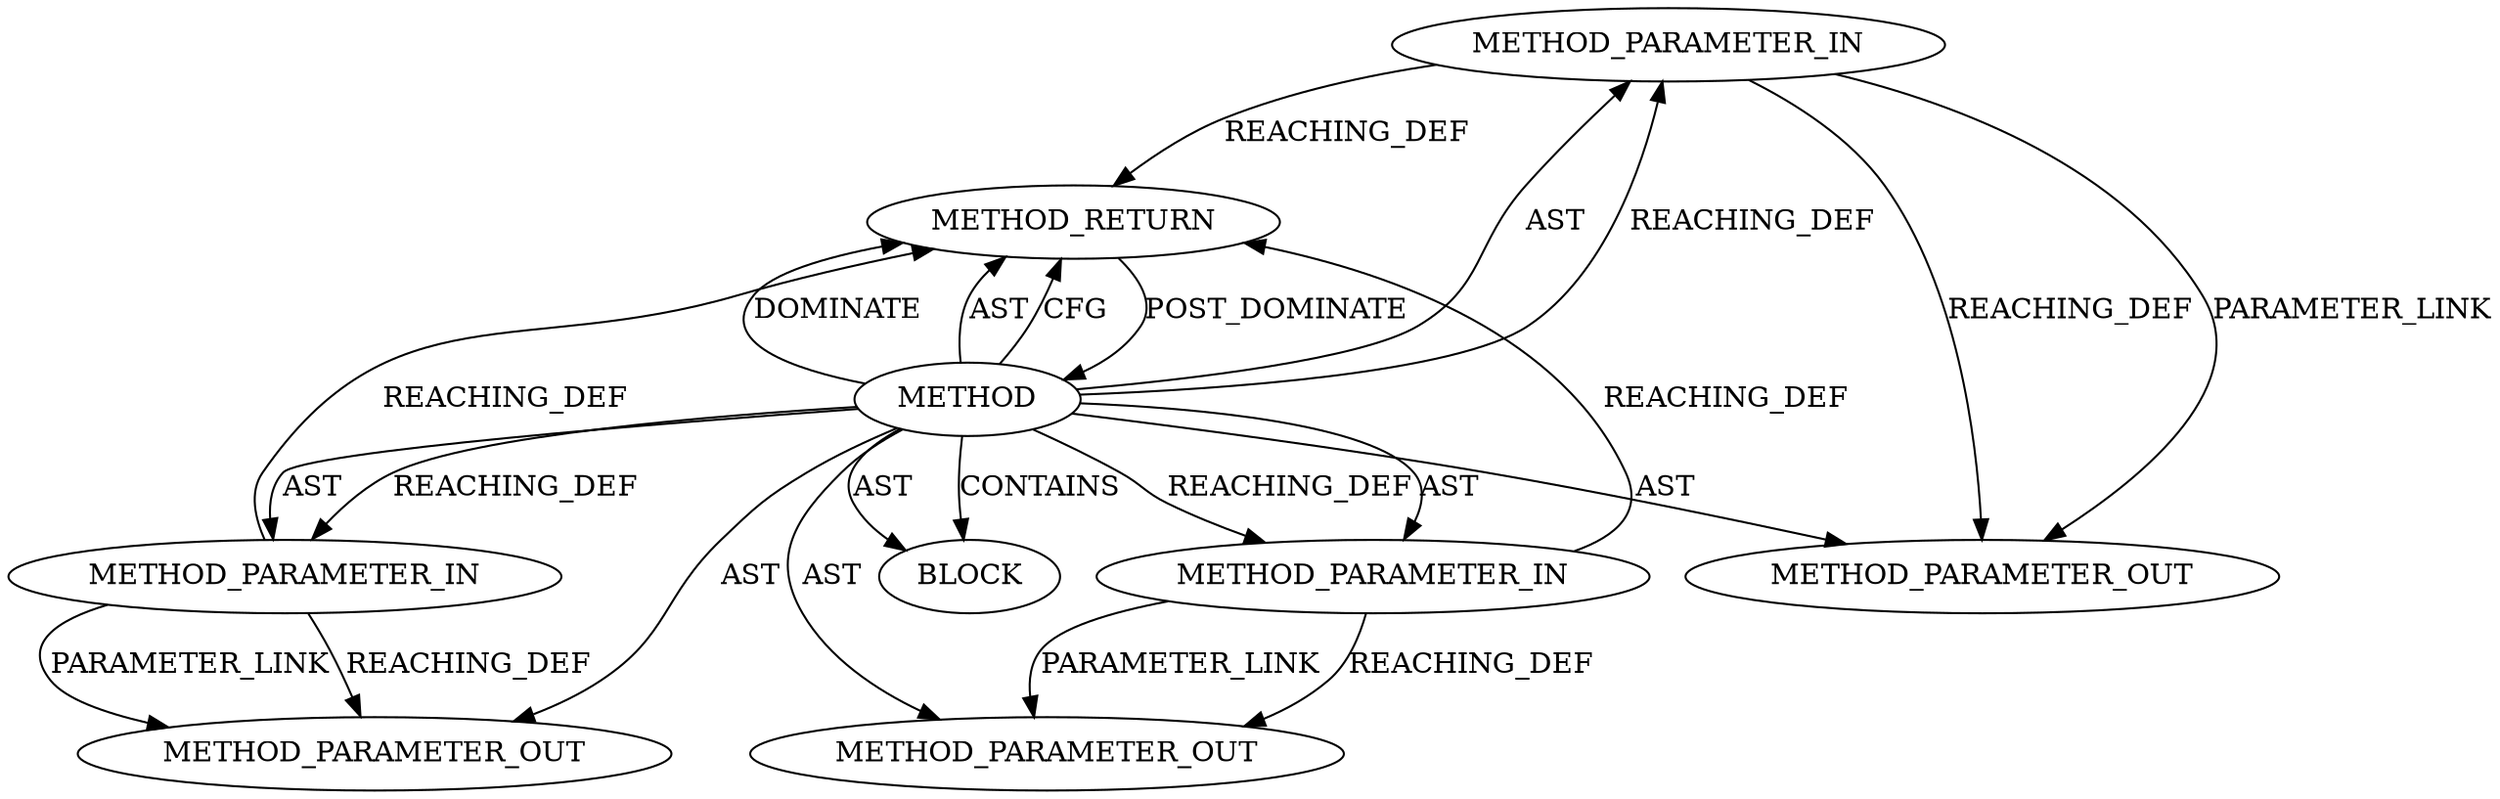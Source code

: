 digraph {
  12449 [label=METHOD_PARAMETER_IN ORDER=3 CODE="p3" IS_VARIADIC=false TYPE_FULL_NAME="ANY" EVALUATION_STRATEGY="BY_VALUE" INDEX=3 NAME="p3"]
  12446 [label=METHOD AST_PARENT_TYPE="NAMESPACE_BLOCK" AST_PARENT_FULL_NAME="<global>" ORDER=0 CODE="<empty>" FULL_NAME="ceph_msg_data_next" IS_EXTERNAL=true FILENAME="<empty>" SIGNATURE="" NAME="ceph_msg_data_next"]
  12450 [label=BLOCK ORDER=1 ARGUMENT_INDEX=1 CODE="<empty>" TYPE_FULL_NAME="ANY"]
  13427 [label=METHOD_PARAMETER_OUT ORDER=1 CODE="p1" IS_VARIADIC=false TYPE_FULL_NAME="ANY" EVALUATION_STRATEGY="BY_VALUE" INDEX=1 NAME="p1"]
  12451 [label=METHOD_RETURN ORDER=2 CODE="RET" TYPE_FULL_NAME="ANY" EVALUATION_STRATEGY="BY_VALUE"]
  12447 [label=METHOD_PARAMETER_IN ORDER=1 CODE="p1" IS_VARIADIC=false TYPE_FULL_NAME="ANY" EVALUATION_STRATEGY="BY_VALUE" INDEX=1 NAME="p1"]
  13428 [label=METHOD_PARAMETER_OUT ORDER=2 CODE="p2" IS_VARIADIC=false TYPE_FULL_NAME="ANY" EVALUATION_STRATEGY="BY_VALUE" INDEX=2 NAME="p2"]
  13429 [label=METHOD_PARAMETER_OUT ORDER=3 CODE="p3" IS_VARIADIC=false TYPE_FULL_NAME="ANY" EVALUATION_STRATEGY="BY_VALUE" INDEX=3 NAME="p3"]
  12448 [label=METHOD_PARAMETER_IN ORDER=2 CODE="p2" IS_VARIADIC=false TYPE_FULL_NAME="ANY" EVALUATION_STRATEGY="BY_VALUE" INDEX=2 NAME="p2"]
  12446 -> 12451 [label=DOMINATE ]
  12446 -> 13429 [label=AST ]
  12449 -> 12451 [label=REACHING_DEF VARIABLE="p3"]
  12449 -> 13429 [label=REACHING_DEF VARIABLE="p3"]
  12446 -> 12449 [label=REACHING_DEF VARIABLE=""]
  12446 -> 12448 [label=REACHING_DEF VARIABLE=""]
  12446 -> 13427 [label=AST ]
  12446 -> 12449 [label=AST ]
  12446 -> 12451 [label=AST ]
  12446 -> 12450 [label=AST ]
  12446 -> 12447 [label=REACHING_DEF VARIABLE=""]
  12451 -> 12446 [label=POST_DOMINATE ]
  12448 -> 13428 [label=REACHING_DEF VARIABLE="p2"]
  12448 -> 12451 [label=REACHING_DEF VARIABLE="p2"]
  12449 -> 13429 [label=PARAMETER_LINK ]
  12447 -> 13427 [label=PARAMETER_LINK ]
  12447 -> 12451 [label=REACHING_DEF VARIABLE="p1"]
  12446 -> 13428 [label=AST ]
  12446 -> 12450 [label=CONTAINS ]
  12446 -> 12448 [label=AST ]
  12447 -> 13427 [label=REACHING_DEF VARIABLE="p1"]
  12446 -> 12451 [label=CFG ]
  12448 -> 13428 [label=PARAMETER_LINK ]
  12446 -> 12447 [label=AST ]
}
